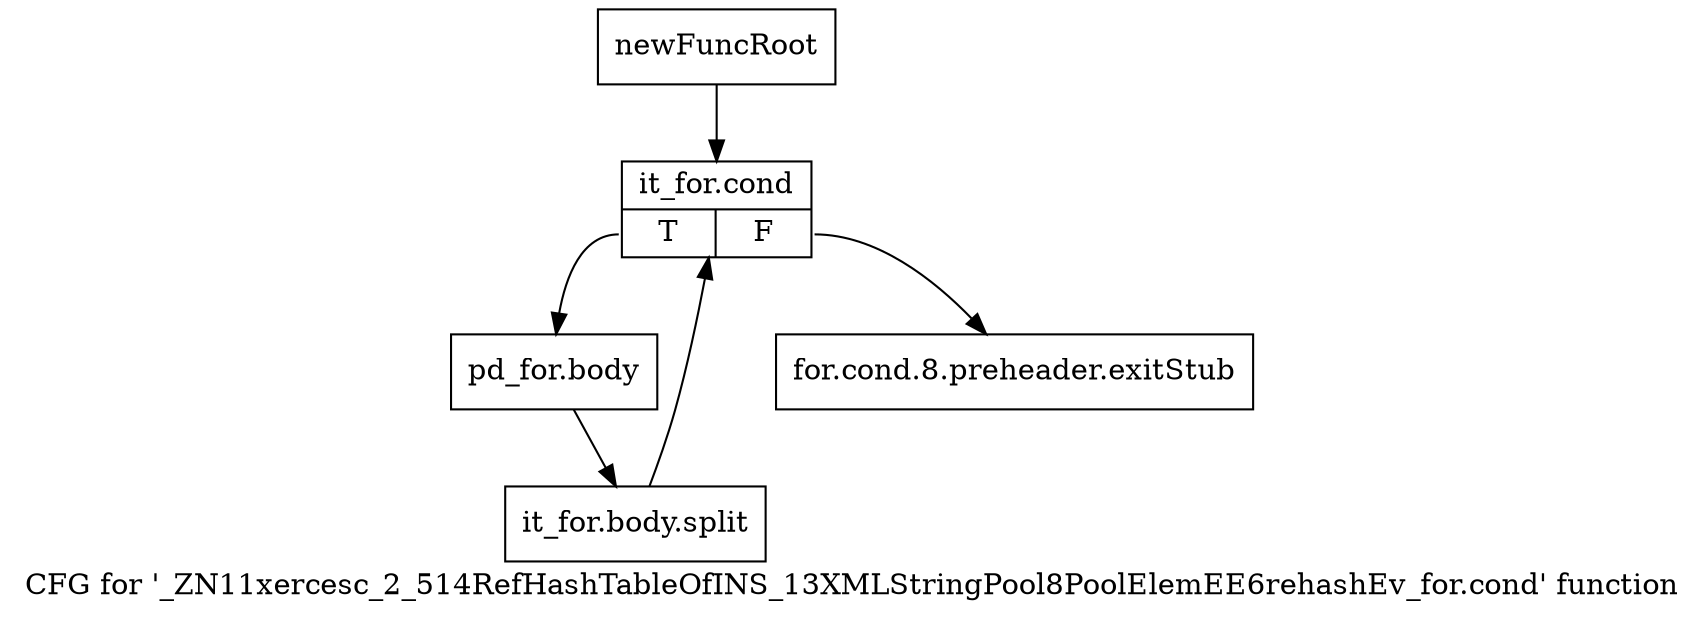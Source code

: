 digraph "CFG for '_ZN11xercesc_2_514RefHashTableOfINS_13XMLStringPool8PoolElemEE6rehashEv_for.cond' function" {
	label="CFG for '_ZN11xercesc_2_514RefHashTableOfINS_13XMLStringPool8PoolElemEE6rehashEv_for.cond' function";

	Node0x9a02980 [shape=record,label="{newFuncRoot}"];
	Node0x9a02980 -> Node0x9a09000;
	Node0x9a08b70 [shape=record,label="{for.cond.8.preheader.exitStub}"];
	Node0x9a09000 [shape=record,label="{it_for.cond|{<s0>T|<s1>F}}"];
	Node0x9a09000:s0 -> Node0x9a09050;
	Node0x9a09000:s1 -> Node0x9a08b70;
	Node0x9a09050 [shape=record,label="{pd_for.body}"];
	Node0x9a09050 -> Node0xce71210;
	Node0xce71210 [shape=record,label="{it_for.body.split}"];
	Node0xce71210 -> Node0x9a09000;
}
